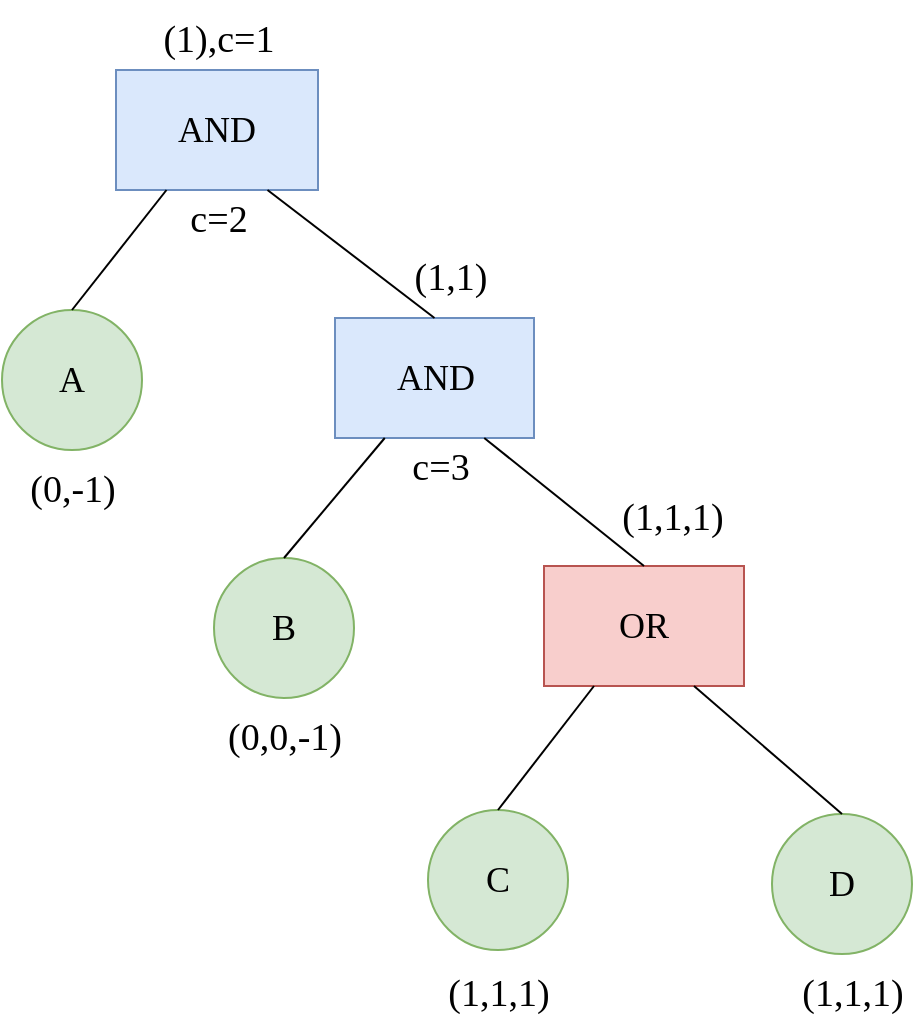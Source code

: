 <mxfile version="24.0.1" type="github">
  <diagram name="第 1 页" id="kUwE8BqdAnwyLQq2LujR">
    <mxGraphModel dx="1323" dy="820" grid="1" gridSize="10" guides="1" tooltips="1" connect="1" arrows="1" fold="1" page="1" pageScale="1" pageWidth="827" pageHeight="1169" math="0" shadow="0">
      <root>
        <mxCell id="0" />
        <mxCell id="1" parent="0" />
        <mxCell id="XPNMDbuWubghj81jwDPy-1" value="AND" style="rounded=0;whiteSpace=wrap;html=1;fontFamily=Times New Roman;fillColor=#dae8fc;strokeColor=#6c8ebf;fontSize=18;" parent="1" vertex="1">
          <mxGeometry x="307" y="80" width="101" height="60" as="geometry" />
        </mxCell>
        <mxCell id="XPNMDbuWubghj81jwDPy-2" value="AND" style="rounded=0;whiteSpace=wrap;html=1;fontFamily=Times New Roman;fillColor=#dae8fc;strokeColor=#6c8ebf;fontSize=18;" parent="1" vertex="1">
          <mxGeometry x="416.5" y="204" width="99.5" height="60" as="geometry" />
        </mxCell>
        <mxCell id="XPNMDbuWubghj81jwDPy-3" value="OR" style="rounded=0;whiteSpace=wrap;html=1;fontFamily=Times New Roman;fillColor=#f8cecc;strokeColor=#b85450;fontSize=18;" parent="1" vertex="1">
          <mxGeometry x="521" y="328" width="100" height="60" as="geometry" />
        </mxCell>
        <mxCell id="XPNMDbuWubghj81jwDPy-4" value="" style="endArrow=none;html=1;rounded=0;entryX=0.75;entryY=1;entryDx=0;entryDy=0;exitX=0.5;exitY=0;exitDx=0;exitDy=0;fontFamily=Times New Roman;fontSize=18;" parent="1" source="XPNMDbuWubghj81jwDPy-2" target="XPNMDbuWubghj81jwDPy-1" edge="1">
          <mxGeometry width="50" height="50" relative="1" as="geometry">
            <mxPoint x="458" y="420" as="sourcePoint" />
            <mxPoint x="508" y="370" as="targetPoint" />
          </mxGeometry>
        </mxCell>
        <mxCell id="XPNMDbuWubghj81jwDPy-5" value="" style="endArrow=none;html=1;rounded=0;entryX=0.75;entryY=1;entryDx=0;entryDy=0;exitX=0.5;exitY=0;exitDx=0;exitDy=0;fontFamily=Times New Roman;fontSize=18;strokeColor=#000000;" parent="1" source="XPNMDbuWubghj81jwDPy-3" target="XPNMDbuWubghj81jwDPy-2" edge="1">
          <mxGeometry width="50" height="50" relative="1" as="geometry">
            <mxPoint x="428" y="430" as="sourcePoint" />
            <mxPoint x="478" y="380" as="targetPoint" />
          </mxGeometry>
        </mxCell>
        <mxCell id="XPNMDbuWubghj81jwDPy-6" value="A" style="ellipse;whiteSpace=wrap;html=1;aspect=fixed;fontFamily=Times New Roman;fillColor=#d5e8d4;strokeColor=#82b366;fontSize=18;" parent="1" vertex="1">
          <mxGeometry x="250" y="200" width="70" height="70" as="geometry" />
        </mxCell>
        <mxCell id="XPNMDbuWubghj81jwDPy-7" value="B" style="ellipse;whiteSpace=wrap;html=1;aspect=fixed;fontFamily=Times New Roman;fillColor=#d5e8d4;strokeColor=#82b366;fontSize=18;" parent="1" vertex="1">
          <mxGeometry x="356" y="324" width="70" height="70" as="geometry" />
        </mxCell>
        <mxCell id="XPNMDbuWubghj81jwDPy-8" value="C" style="ellipse;whiteSpace=wrap;html=1;aspect=fixed;fontFamily=Times New Roman;fillColor=#d5e8d4;strokeColor=#82b366;fontSize=18;" parent="1" vertex="1">
          <mxGeometry x="463" y="450" width="70" height="70" as="geometry" />
        </mxCell>
        <mxCell id="XPNMDbuWubghj81jwDPy-9" value="D" style="ellipse;whiteSpace=wrap;html=1;aspect=fixed;fillColor=#d5e8d4;strokeColor=#82b366;fontSize=18;fontFamily=Times New Roman;" parent="1" vertex="1">
          <mxGeometry x="635" y="452" width="70" height="70" as="geometry" />
        </mxCell>
        <mxCell id="XPNMDbuWubghj81jwDPy-10" value="" style="endArrow=none;html=1;rounded=0;entryX=0.25;entryY=1;entryDx=0;entryDy=0;exitX=0.5;exitY=0;exitDx=0;exitDy=0;fontFamily=Times New Roman;fontSize=18;" parent="1" source="XPNMDbuWubghj81jwDPy-6" target="XPNMDbuWubghj81jwDPy-1" edge="1">
          <mxGeometry width="50" height="50" relative="1" as="geometry">
            <mxPoint x="255" y="185" as="sourcePoint" />
            <mxPoint x="305" y="135" as="targetPoint" />
          </mxGeometry>
        </mxCell>
        <mxCell id="XPNMDbuWubghj81jwDPy-11" value="" style="endArrow=none;html=1;rounded=0;entryX=0.25;entryY=1;entryDx=0;entryDy=0;exitX=0.5;exitY=0;exitDx=0;exitDy=0;fontFamily=Times New Roman;fontSize=18;strokeColor=#000000;" parent="1" source="XPNMDbuWubghj81jwDPy-7" target="XPNMDbuWubghj81jwDPy-2" edge="1">
          <mxGeometry width="50" height="50" relative="1" as="geometry">
            <mxPoint x="415" y="345" as="sourcePoint" />
            <mxPoint x="465" y="295" as="targetPoint" />
          </mxGeometry>
        </mxCell>
        <mxCell id="XPNMDbuWubghj81jwDPy-12" value="" style="endArrow=none;html=1;rounded=0;entryX=0.25;entryY=1;entryDx=0;entryDy=0;exitX=0.5;exitY=0;exitDx=0;exitDy=0;fontFamily=Times New Roman;fontSize=18;strokeColor=#000000;" parent="1" source="XPNMDbuWubghj81jwDPy-8" target="XPNMDbuWubghj81jwDPy-3" edge="1">
          <mxGeometry width="50" height="50" relative="1" as="geometry">
            <mxPoint x="535" y="455" as="sourcePoint" />
            <mxPoint x="585" y="405" as="targetPoint" />
          </mxGeometry>
        </mxCell>
        <mxCell id="XPNMDbuWubghj81jwDPy-13" value="" style="endArrow=none;html=1;rounded=0;entryX=0.75;entryY=1;entryDx=0;entryDy=0;exitX=0.5;exitY=0;exitDx=0;exitDy=0;fontFamily=Times New Roman;fontSize=18;strokeColor=#000000;" parent="1" source="XPNMDbuWubghj81jwDPy-9" target="XPNMDbuWubghj81jwDPy-3" edge="1">
          <mxGeometry width="50" height="50" relative="1" as="geometry">
            <mxPoint x="655" y="455" as="sourcePoint" />
            <mxPoint x="705" y="405" as="targetPoint" />
          </mxGeometry>
        </mxCell>
        <mxCell id="XPNMDbuWubghj81jwDPy-14" value="&lt;font style=&quot;font-size: 19px;&quot;&gt;(1),c=1&lt;/font&gt;" style="text;html=1;align=center;verticalAlign=middle;resizable=0;points=[];autosize=1;strokeColor=none;fillColor=none;fontSize=18;fontFamily=Times New Roman;" parent="1" vertex="1">
          <mxGeometry x="317.5" y="45" width="80" height="40" as="geometry" />
        </mxCell>
        <mxCell id="XPNMDbuWubghj81jwDPy-15" value="&lt;font style=&quot;font-size: 19px;&quot;&gt;c=2&lt;/font&gt;" style="text;html=1;align=center;verticalAlign=middle;resizable=0;points=[];autosize=1;strokeColor=none;fillColor=none;fontSize=18;fontFamily=Times New Roman;" parent="1" vertex="1">
          <mxGeometry x="332.5" y="135" width="50" height="40" as="geometry" />
        </mxCell>
        <mxCell id="XPNMDbuWubghj81jwDPy-16" value="&lt;font style=&quot;font-size: 19px;&quot;&gt;(1,1)&lt;/font&gt;" style="text;html=1;align=center;verticalAlign=middle;resizable=0;points=[];autosize=1;strokeColor=none;fillColor=none;fontSize=18;fontFamily=Times New Roman;" parent="1" vertex="1">
          <mxGeometry x="444.25" y="164" width="60" height="40" as="geometry" />
        </mxCell>
        <mxCell id="XPNMDbuWubghj81jwDPy-17" value="&lt;font style=&quot;font-size: 19px;&quot;&gt;c=3&lt;/font&gt;" style="text;html=1;align=center;verticalAlign=middle;resizable=0;points=[];autosize=1;strokeColor=none;fillColor=none;fontSize=18;fontFamily=Times New Roman;" parent="1" vertex="1">
          <mxGeometry x="444.25" y="259" width="50" height="40" as="geometry" />
        </mxCell>
        <mxCell id="XPNMDbuWubghj81jwDPy-18" value="(1,1,1)" style="text;html=1;align=center;verticalAlign=middle;resizable=0;points=[];autosize=1;strokeColor=none;fillColor=none;fontSize=19;fontFamily=Times New Roman;" parent="1" vertex="1">
          <mxGeometry x="550" y="284" width="70" height="40" as="geometry" />
        </mxCell>
        <mxCell id="XPNMDbuWubghj81jwDPy-19" value="&lt;font style=&quot;font-size: 19px;&quot;&gt;(0,-1)&lt;/font&gt;" style="text;html=1;align=center;verticalAlign=middle;resizable=0;points=[];autosize=1;strokeColor=none;fillColor=none;fontSize=18;fontFamily=Times New Roman;" parent="1" vertex="1">
          <mxGeometry x="250" y="270" width="70" height="40" as="geometry" />
        </mxCell>
        <mxCell id="XPNMDbuWubghj81jwDPy-20" value="&lt;font style=&quot;font-size: 19px;&quot;&gt;(0,0,-1)&lt;/font&gt;" style="text;html=1;align=center;verticalAlign=middle;resizable=0;points=[];autosize=1;strokeColor=none;fillColor=none;fontSize=18;fontFamily=Times New Roman;" parent="1" vertex="1">
          <mxGeometry x="351" y="394" width="80" height="40" as="geometry" />
        </mxCell>
        <mxCell id="XPNMDbuWubghj81jwDPy-21" value="(1,1,1)" style="text;html=1;align=center;verticalAlign=middle;resizable=0;points=[];autosize=1;strokeColor=none;fillColor=none;fontSize=19;fontFamily=Times New Roman;" parent="1" vertex="1">
          <mxGeometry x="463" y="522" width="70" height="40" as="geometry" />
        </mxCell>
        <mxCell id="XPNMDbuWubghj81jwDPy-22" value="(1,1,1)" style="text;html=1;align=center;verticalAlign=middle;resizable=0;points=[];autosize=1;strokeColor=none;fillColor=none;fontSize=19;fontFamily=Times New Roman;" parent="1" vertex="1">
          <mxGeometry x="640" y="522" width="70" height="40" as="geometry" />
        </mxCell>
      </root>
    </mxGraphModel>
  </diagram>
</mxfile>
